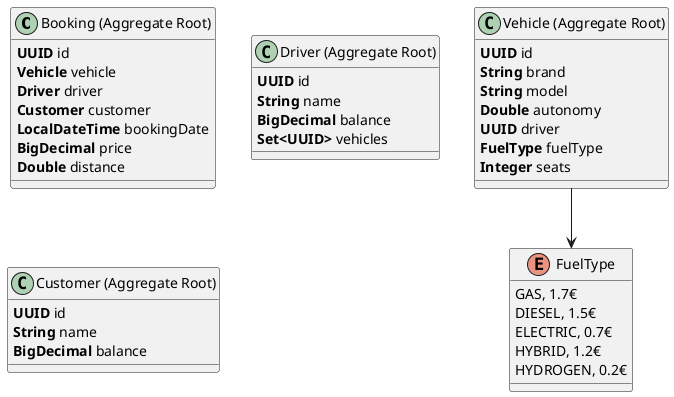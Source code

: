 @startuml

class "Booking (Aggregate Root)" as BOOKING {
    **UUID** id
    **Vehicle** vehicle
    **Driver** driver
    **Customer** customer
    **LocalDateTime** bookingDate
    **BigDecimal** price
    **Double** distance
}

class "Vehicle (Aggregate Root)" as VEHICLE {
    **UUID** id
    **String** brand
    **String** model
    **Double** autonomy
    **UUID** driver
    **FuelType** fuelType
    **Integer** seats
}

class "Driver (Aggregate Root)" as DRIVER {
    **UUID** id
    **String** name
    **BigDecimal** balance
    **Set<UUID>** vehicles
}

class "Customer (Aggregate Root)" as CUSTOMER {
    **UUID** id
    **String** name
    **BigDecimal** balance
}

enum "FuelType" as FUEL_TYPE {
    GAS, 1.7€
    DIESEL, 1.5€
    ELECTRIC, 0.7€
    HYBRID, 1.2€
    HYDROGEN, 0.2€
}

VEHICLE --> FUEL_TYPE
@enduml